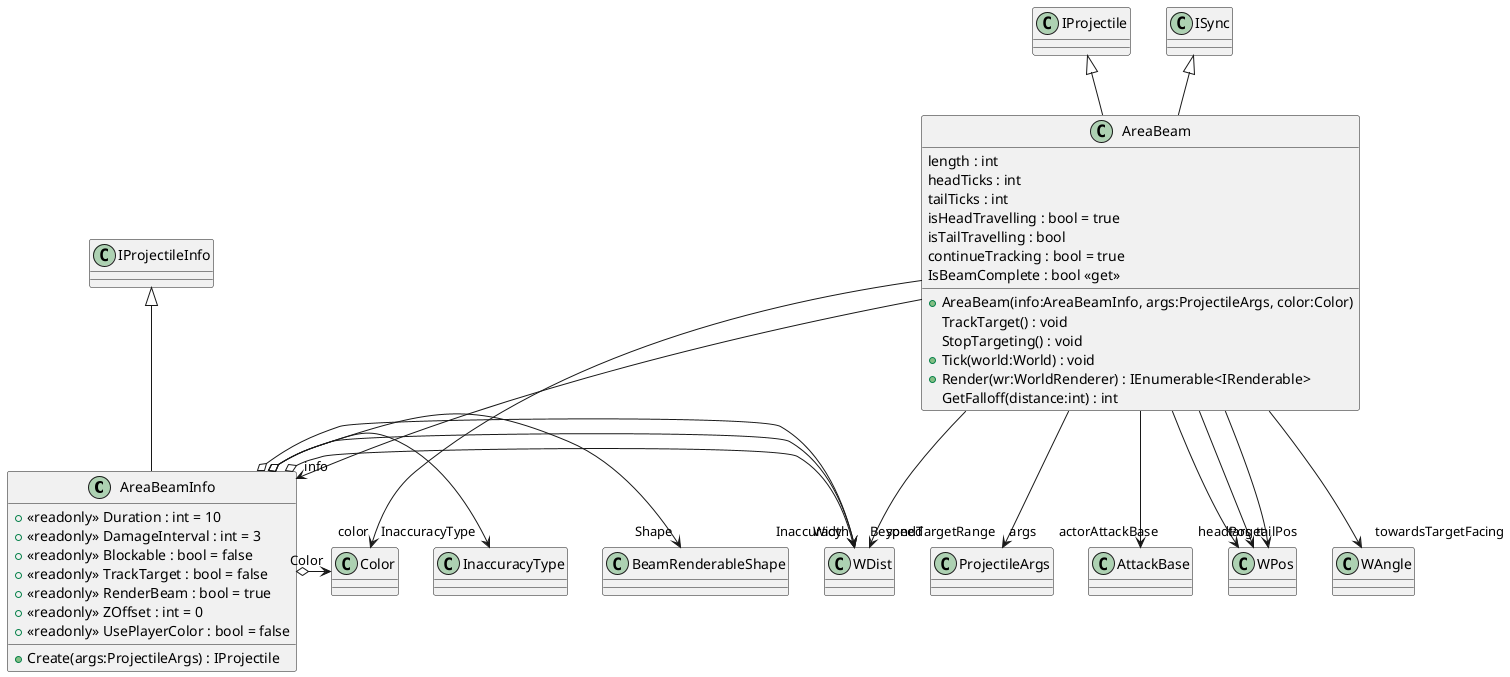 @startuml
class AreaBeamInfo {
    + <<readonly>> Duration : int = 10
    + <<readonly>> DamageInterval : int = 3
    + <<readonly>> Blockable : bool = false
    + <<readonly>> TrackTarget : bool = false
    + <<readonly>> RenderBeam : bool = true
    + <<readonly>> ZOffset : int = 0
    + <<readonly>> UsePlayerColor : bool = false
    + Create(args:ProjectileArgs) : IProjectile
}
class AreaBeam {
    length : int
    headTicks : int
    tailTicks : int
    isHeadTravelling : bool = true
    isTailTravelling : bool
    continueTracking : bool = true
    IsBeamComplete : bool <<get>>
    + AreaBeam(info:AreaBeamInfo, args:ProjectileArgs, color:Color)
    TrackTarget() : void
    StopTargeting() : void
    + Tick(world:World) : void
    + Render(wr:WorldRenderer) : IEnumerable<IRenderable>
    GetFalloff(distance:int) : int
}
IProjectileInfo <|-- AreaBeamInfo
AreaBeamInfo o-> "Width" WDist
AreaBeamInfo o-> "Shape" BeamRenderableShape
AreaBeamInfo o-> "BeyondTargetRange" WDist
AreaBeamInfo o-> "Inaccuracy" WDist
AreaBeamInfo o-> "InaccuracyType" InaccuracyType
AreaBeamInfo o-> "Color" Color
IProjectile <|-- AreaBeam
ISync <|-- AreaBeam
AreaBeam --> "info" AreaBeamInfo
AreaBeam --> "args" ProjectileArgs
AreaBeam --> "actorAttackBase" AttackBase
AreaBeam --> "color" Color
AreaBeam --> "speed" WDist
AreaBeam --> "headPos" WPos
AreaBeam --> "tailPos" WPos
AreaBeam --> "target" WPos
AreaBeam --> "towardsTargetFacing" WAngle
@enduml
